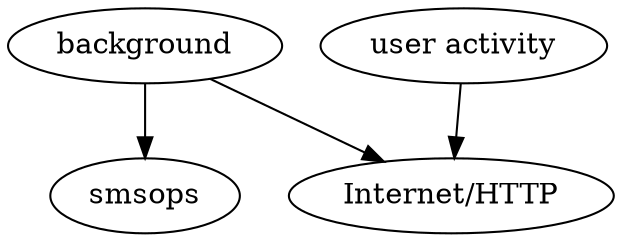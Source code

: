 strict digraph  {
	graph ["graph"="{}"];
	smsops	 [domain=library,
		type=SENSITIVE_METHOD];
	"Internet/HTTP"	 [domain=library,
		type=merged];
	background	 [domain=library,
		type=entrypoint];
	background -> smsops	 [deps="FROM_SENSITIVE_PARENT_TO_SENSITIVE_API-CALL",
		type=DEP];
	background -> "Internet/HTTP"	 [deps="FROM_SENSITIVE_PARENT_TO_SENSITIVE_API-CALL-CALL",
		type=DEP];
	"user activity"	 [domain=library,
		type=entrypoint];
	"user activity" -> "Internet/HTTP"	 [deps="FROM_SENSITIVE_PARENT_TO_SENSITIVE_API-CALL-CALL-CALL-CALL",
		type=DEP];
}

